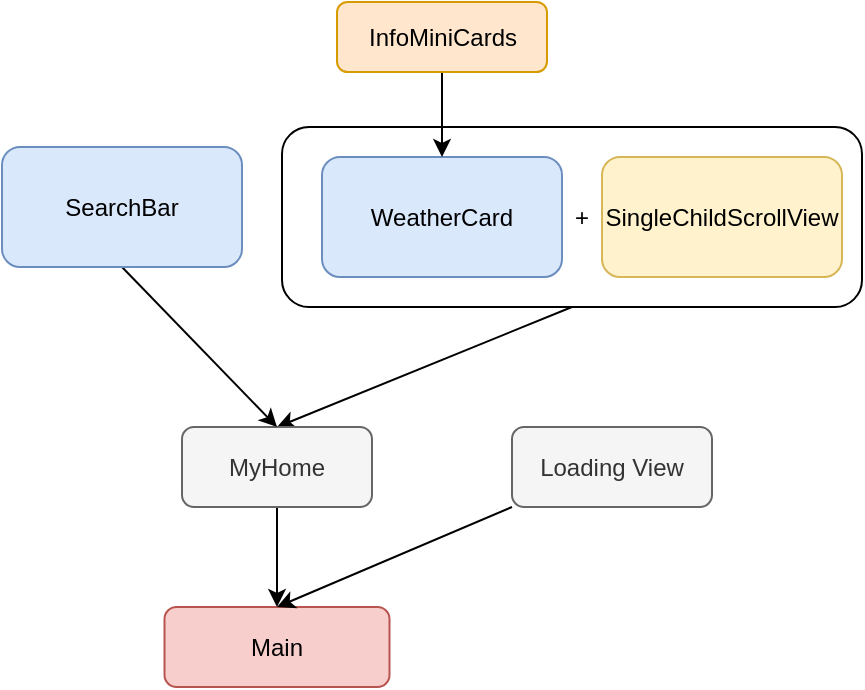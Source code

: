 <mxfile version="15.7.0" type="device" pages="3"><diagram id="Qxzm2kVi_gOfuQ_8NB81" name="Page-1"><mxGraphModel dx="860" dy="447" grid="1" gridSize="10" guides="1" tooltips="1" connect="1" arrows="1" fold="1" page="1" pageScale="1" pageWidth="850" pageHeight="1100" math="0" shadow="0"><root><mxCell id="0"/><mxCell id="1" parent="0"/><mxCell id="dlYSK_Hqyekll1McW6sh-9" style="edgeStyle=none;rounded=0;orthogonalLoop=1;jettySize=auto;html=1;exitX=0.5;exitY=1;exitDx=0;exitDy=0;entryX=0.5;entryY=0;entryDx=0;entryDy=0;" edge="1" parent="1" source="dlYSK_Hqyekll1McW6sh-8" target="dlYSK_Hqyekll1McW6sh-1"><mxGeometry relative="1" as="geometry"/></mxCell><mxCell id="dlYSK_Hqyekll1McW6sh-8" value="" style="rounded=1;whiteSpace=wrap;html=1;" vertex="1" parent="1"><mxGeometry x="280" y="162.5" width="290" height="90" as="geometry"/></mxCell><mxCell id="dlYSK_Hqyekll1McW6sh-11" style="edgeStyle=none;rounded=0;orthogonalLoop=1;jettySize=auto;html=1;exitX=0.5;exitY=1;exitDx=0;exitDy=0;" edge="1" parent="1" source="dlYSK_Hqyekll1McW6sh-1" target="dlYSK_Hqyekll1McW6sh-10"><mxGeometry relative="1" as="geometry"/></mxCell><mxCell id="dlYSK_Hqyekll1McW6sh-1" value="MyHome" style="rounded=1;whiteSpace=wrap;html=1;fillColor=#f5f5f5;strokeColor=#666666;fontColor=#333333;" vertex="1" parent="1"><mxGeometry x="230" y="312.5" width="95" height="40" as="geometry"/></mxCell><mxCell id="dlYSK_Hqyekll1McW6sh-5" style="rounded=0;orthogonalLoop=1;jettySize=auto;html=1;exitX=0.5;exitY=1;exitDx=0;exitDy=0;entryX=0.5;entryY=0;entryDx=0;entryDy=0;" edge="1" parent="1" source="dlYSK_Hqyekll1McW6sh-2" target="dlYSK_Hqyekll1McW6sh-1"><mxGeometry relative="1" as="geometry"/></mxCell><mxCell id="dlYSK_Hqyekll1McW6sh-2" value="SearchBar" style="rounded=1;whiteSpace=wrap;html=1;fillColor=#dae8fc;strokeColor=#6c8ebf;" vertex="1" parent="1"><mxGeometry x="140" y="172.5" width="120" height="60" as="geometry"/></mxCell><mxCell id="dlYSK_Hqyekll1McW6sh-3" value="WeatherCard" style="rounded=1;whiteSpace=wrap;html=1;fillColor=#dae8fc;strokeColor=#6c8ebf;" vertex="1" parent="1"><mxGeometry x="300" y="177.5" width="120" height="60" as="geometry"/></mxCell><mxCell id="dlYSK_Hqyekll1McW6sh-6" value="SingleChildScrollView" style="rounded=1;whiteSpace=wrap;html=1;fillColor=#fff2cc;strokeColor=#d6b656;" vertex="1" parent="1"><mxGeometry x="440" y="177.5" width="120" height="60" as="geometry"/></mxCell><mxCell id="dlYSK_Hqyekll1McW6sh-7" value="+" style="text;html=1;strokeColor=none;fillColor=none;align=center;verticalAlign=middle;whiteSpace=wrap;rounded=0;" vertex="1" parent="1"><mxGeometry x="400" y="192.5" width="60" height="30" as="geometry"/></mxCell><mxCell id="dlYSK_Hqyekll1McW6sh-10" value="Main" style="rounded=1;whiteSpace=wrap;html=1;fillColor=#f8cecc;strokeColor=#b85450;" vertex="1" parent="1"><mxGeometry x="221.25" y="402.5" width="112.5" height="40" as="geometry"/></mxCell><mxCell id="dlYSK_Hqyekll1McW6sh-13" style="edgeStyle=none;rounded=0;orthogonalLoop=1;jettySize=auto;html=1;exitX=0;exitY=1;exitDx=0;exitDy=0;entryX=0.5;entryY=0;entryDx=0;entryDy=0;" edge="1" parent="1" source="dlYSK_Hqyekll1McW6sh-12" target="dlYSK_Hqyekll1McW6sh-10"><mxGeometry relative="1" as="geometry"/></mxCell><mxCell id="dlYSK_Hqyekll1McW6sh-12" value="Loading View" style="rounded=1;whiteSpace=wrap;html=1;fillColor=#f5f5f5;fontColor=#333333;strokeColor=#666666;" vertex="1" parent="1"><mxGeometry x="395" y="312.5" width="100" height="40" as="geometry"/></mxCell><mxCell id="wsNrW6XiR5-G4m7vcn89-2" style="edgeStyle=none;rounded=0;orthogonalLoop=1;jettySize=auto;html=1;exitX=0.5;exitY=1;exitDx=0;exitDy=0;" edge="1" parent="1" source="wsNrW6XiR5-G4m7vcn89-1" target="dlYSK_Hqyekll1McW6sh-3"><mxGeometry relative="1" as="geometry"/></mxCell><mxCell id="wsNrW6XiR5-G4m7vcn89-1" value="InfoMiniCards" style="rounded=1;whiteSpace=wrap;html=1;fillColor=#ffe6cc;strokeColor=#d79b00;" vertex="1" parent="1"><mxGeometry x="307.5" y="100" width="105" height="35" as="geometry"/></mxCell></root></mxGraphModel></diagram><diagram id="8MG2_JidoDV7nVtR6mf-" name="Page-2"><mxGraphModel dx="731" dy="380" grid="1" gridSize="10" guides="1" tooltips="1" connect="1" arrows="1" fold="1" page="1" pageScale="1" pageWidth="850" pageHeight="1100" math="0" shadow="0"><root><mxCell id="sSxzQsqVoT-wuJIYcckb-0"/><mxCell id="sSxzQsqVoT-wuJIYcckb-1" parent="sSxzQsqVoT-wuJIYcckb-0"/><mxCell id="IwC9TRnRMey7thQaBI8U-27" style="edgeStyle=none;rounded=0;orthogonalLoop=1;jettySize=auto;html=1;exitX=0.5;exitY=1;exitDx=0;exitDy=0;" edge="1" parent="sSxzQsqVoT-wuJIYcckb-1" source="IwC9TRnRMey7thQaBI8U-12" target="IwC9TRnRMey7thQaBI8U-28"><mxGeometry relative="1" as="geometry"><mxPoint x="210" y="310" as="targetPoint"/></mxGeometry></mxCell><mxCell id="IwC9TRnRMey7thQaBI8U-12" value="CityNamesDataBaseConnection&lt;br&gt;&lt;i&gt;(cliente)&lt;/i&gt;" style="rounded=1;whiteSpace=wrap;html=1;fillColor=#fff2cc;strokeColor=#d6b656;" vertex="1" parent="sSxzQsqVoT-wuJIYcckb-1"><mxGeometry x="110" y="220" width="195" height="40" as="geometry"/></mxCell><mxCell id="IwC9TRnRMey7thQaBI8U-16" style="edgeStyle=none;rounded=0;orthogonalLoop=1;jettySize=auto;html=1;exitX=0.5;exitY=1;exitDx=0;exitDy=0;" edge="1" parent="sSxzQsqVoT-wuJIYcckb-1" source="IwC9TRnRMey7thQaBI8U-13" target="IwC9TRnRMey7thQaBI8U-12"><mxGeometry relative="1" as="geometry"/></mxCell><mxCell id="IwC9TRnRMey7thQaBI8U-13" value="CityInfo&lt;br&gt;&lt;i&gt;(Modelo)&lt;/i&gt;" style="rounded=1;whiteSpace=wrap;html=1;fillColor=#d5e8d4;strokeColor=#82b366;" vertex="1" parent="sSxzQsqVoT-wuJIYcckb-1"><mxGeometry x="167.5" y="170" width="80" height="30" as="geometry"/></mxCell><mxCell id="IwC9TRnRMey7thQaBI8U-22" style="edgeStyle=none;rounded=0;orthogonalLoop=1;jettySize=auto;html=1;exitX=0.5;exitY=1;exitDx=0;exitDy=0;entryX=0.5;entryY=0;entryDx=0;entryDy=0;" edge="1" parent="sSxzQsqVoT-wuJIYcckb-1" source="IwC9TRnRMey7thQaBI8U-18" target="IwC9TRnRMey7thQaBI8U-21"><mxGeometry relative="1" as="geometry"/></mxCell><mxCell id="IwC9TRnRMey7thQaBI8U-18" value="WeatherClient&lt;br&gt;&lt;i&gt;(cliente)&lt;/i&gt;" style="rounded=1;whiteSpace=wrap;html=1;fillColor=#fff2cc;strokeColor=#d6b656;" vertex="1" parent="sSxzQsqVoT-wuJIYcckb-1"><mxGeometry x="352.5" y="230" width="110" height="30" as="geometry"/></mxCell><mxCell id="IwC9TRnRMey7thQaBI8U-20" style="edgeStyle=none;rounded=0;orthogonalLoop=1;jettySize=auto;html=1;exitX=0.5;exitY=1;exitDx=0;exitDy=0;entryX=0.5;entryY=0;entryDx=0;entryDy=0;" edge="1" parent="sSxzQsqVoT-wuJIYcckb-1" source="IwC9TRnRMey7thQaBI8U-19" target="IwC9TRnRMey7thQaBI8U-18"><mxGeometry relative="1" as="geometry"/></mxCell><mxCell id="IwC9TRnRMey7thQaBI8U-19" value="WeatherInfo&lt;br&gt;&lt;i&gt;(modelo)&lt;/i&gt;" style="rounded=1;whiteSpace=wrap;html=1;fillColor=#d5e8d4;strokeColor=#82b366;" vertex="1" parent="sSxzQsqVoT-wuJIYcckb-1"><mxGeometry x="342.5" y="170" width="130" height="30" as="geometry"/></mxCell><mxCell id="IwC9TRnRMey7thQaBI8U-23" style="edgeStyle=none;rounded=0;orthogonalLoop=1;jettySize=auto;html=1;exitX=0.5;exitY=1;exitDx=0;exitDy=0;" edge="1" parent="sSxzQsqVoT-wuJIYcckb-1" source="IwC9TRnRMey7thQaBI8U-21" target="IwC9TRnRMey7thQaBI8U-24"><mxGeometry relative="1" as="geometry"><mxPoint x="410" y="350" as="targetPoint"/></mxGeometry></mxCell><mxCell id="IwC9TRnRMey7thQaBI8U-21" value="DataRepo&lt;br&gt;&lt;i&gt;(repositorio)&lt;/i&gt;" style="rounded=1;whiteSpace=wrap;html=1;fillColor=#f8cecc;strokeColor=#b85450;" vertex="1" parent="sSxzQsqVoT-wuJIYcckb-1"><mxGeometry x="351.25" y="280" width="112.5" height="35" as="geometry"/></mxCell><mxCell id="IwC9TRnRMey7thQaBI8U-25" style="edgeStyle=none;rounded=0;orthogonalLoop=1;jettySize=auto;html=1;exitX=0.5;exitY=1;exitDx=0;exitDy=0;" edge="1" parent="sSxzQsqVoT-wuJIYcckb-1" source="IwC9TRnRMey7thQaBI8U-24" target="IwC9TRnRMey7thQaBI8U-26"><mxGeometry relative="1" as="geometry"><mxPoint x="410" y="430" as="targetPoint"/></mxGeometry></mxCell><mxCell id="IwC9TRnRMey7thQaBI8U-24" value="WeatherReports" style="rounded=1;whiteSpace=wrap;html=1;fillColor=#f5f5f5;fontColor=#333333;strokeColor=#666666;" vertex="1" parent="sSxzQsqVoT-wuJIYcckb-1"><mxGeometry x="350" y="340" width="115" height="30" as="geometry"/></mxCell><mxCell id="IwC9TRnRMey7thQaBI8U-26" value="WeatherInfoController" style="rounded=1;whiteSpace=wrap;html=1;fillColor=#dae8fc;strokeColor=#6c8ebf;" vertex="1" parent="sSxzQsqVoT-wuJIYcckb-1"><mxGeometry x="340" y="400" width="135" height="30" as="geometry"/></mxCell><mxCell id="IwC9TRnRMey7thQaBI8U-29" style="edgeStyle=none;rounded=0;orthogonalLoop=1;jettySize=auto;html=1;exitX=1;exitY=0.5;exitDx=0;exitDy=0;entryX=0;entryY=0.5;entryDx=0;entryDy=0;" edge="1" parent="sSxzQsqVoT-wuJIYcckb-1" source="IwC9TRnRMey7thQaBI8U-28" target="IwC9TRnRMey7thQaBI8U-26"><mxGeometry relative="1" as="geometry"/></mxCell><mxCell id="IwC9TRnRMey7thQaBI8U-28" value="LikedCitiesController" style="rounded=1;whiteSpace=wrap;html=1;fillColor=#dae8fc;strokeColor=#6c8ebf;" vertex="1" parent="sSxzQsqVoT-wuJIYcckb-1"><mxGeometry x="150" y="400" width="115" height="30" as="geometry"/></mxCell></root></mxGraphModel></diagram><diagram id="PhpmABM6woXRaj0lt9QL" name="Page-3"><mxGraphModel dx="731" dy="380" grid="1" gridSize="10" guides="1" tooltips="1" connect="1" arrows="1" fold="1" page="1" pageScale="1" pageWidth="850" pageHeight="1100" math="0" shadow="0"><root><mxCell id="qcVbwbCjd-t7_qVUWYC7-0"/><mxCell id="qcVbwbCjd-t7_qVUWYC7-1" parent="qcVbwbCjd-t7_qVUWYC7-0"/><mxCell id="XuCyWim-qDz-MUNIp38y-0" style="edgeStyle=none;rounded=0;orthogonalLoop=1;jettySize=auto;html=1;exitX=0.5;exitY=1;exitDx=0;exitDy=0;entryX=0.5;entryY=0;entryDx=0;entryDy=0;" edge="1" parent="qcVbwbCjd-t7_qVUWYC7-1" source="XuCyWim-qDz-MUNIp38y-1" target="XuCyWim-qDz-MUNIp38y-3"><mxGeometry relative="1" as="geometry"/></mxCell><mxCell id="XuCyWim-qDz-MUNIp38y-1" value="" style="rounded=1;whiteSpace=wrap;html=1;" vertex="1" parent="qcVbwbCjd-t7_qVUWYC7-1"><mxGeometry x="220" y="392.5" width="290" height="90" as="geometry"/></mxCell><mxCell id="XuCyWim-qDz-MUNIp38y-2" style="edgeStyle=none;rounded=0;orthogonalLoop=1;jettySize=auto;html=1;exitX=0.5;exitY=1;exitDx=0;exitDy=0;" edge="1" parent="qcVbwbCjd-t7_qVUWYC7-1" source="XuCyWim-qDz-MUNIp38y-3" target="XuCyWim-qDz-MUNIp38y-9"><mxGeometry relative="1" as="geometry"/></mxCell><mxCell id="XuCyWim-qDz-MUNIp38y-3" value="MyHome" style="rounded=1;whiteSpace=wrap;html=1;fillColor=#f5f5f5;strokeColor=#666666;fontColor=#333333;" vertex="1" parent="qcVbwbCjd-t7_qVUWYC7-1"><mxGeometry x="170" y="542.5" width="95" height="40" as="geometry"/></mxCell><mxCell id="XuCyWim-qDz-MUNIp38y-4" style="rounded=0;orthogonalLoop=1;jettySize=auto;html=1;exitX=0.5;exitY=1;exitDx=0;exitDy=0;entryX=0.5;entryY=0;entryDx=0;entryDy=0;" edge="1" parent="qcVbwbCjd-t7_qVUWYC7-1" source="XuCyWim-qDz-MUNIp38y-5" target="XuCyWim-qDz-MUNIp38y-3"><mxGeometry relative="1" as="geometry"/></mxCell><mxCell id="XuCyWim-qDz-MUNIp38y-5" value="SearchBar" style="rounded=1;whiteSpace=wrap;html=1;fillColor=#dae8fc;strokeColor=#6c8ebf;" vertex="1" parent="qcVbwbCjd-t7_qVUWYC7-1"><mxGeometry x="80" y="402.5" width="120" height="60" as="geometry"/></mxCell><mxCell id="XuCyWim-qDz-MUNIp38y-6" value="WeatherCard" style="rounded=1;whiteSpace=wrap;html=1;fillColor=#dae8fc;strokeColor=#6c8ebf;" vertex="1" parent="qcVbwbCjd-t7_qVUWYC7-1"><mxGeometry x="240" y="407.5" width="120" height="60" as="geometry"/></mxCell><mxCell id="XuCyWim-qDz-MUNIp38y-7" value="SingleChildScrollView" style="rounded=1;whiteSpace=wrap;html=1;fillColor=#fff2cc;strokeColor=#d6b656;" vertex="1" parent="qcVbwbCjd-t7_qVUWYC7-1"><mxGeometry x="380" y="407.5" width="120" height="60" as="geometry"/></mxCell><mxCell id="XuCyWim-qDz-MUNIp38y-8" value="+" style="text;html=1;strokeColor=none;fillColor=none;align=center;verticalAlign=middle;whiteSpace=wrap;rounded=0;" vertex="1" parent="qcVbwbCjd-t7_qVUWYC7-1"><mxGeometry x="340" y="422.5" width="60" height="30" as="geometry"/></mxCell><mxCell id="XuCyWim-qDz-MUNIp38y-9" value="Main" style="rounded=1;whiteSpace=wrap;html=1;fillColor=#f8cecc;strokeColor=#b85450;" vertex="1" parent="qcVbwbCjd-t7_qVUWYC7-1"><mxGeometry x="161.25" y="632.5" width="112.5" height="40" as="geometry"/></mxCell><mxCell id="XuCyWim-qDz-MUNIp38y-10" style="edgeStyle=none;rounded=0;orthogonalLoop=1;jettySize=auto;html=1;exitX=0;exitY=1;exitDx=0;exitDy=0;entryX=0.5;entryY=0;entryDx=0;entryDy=0;" edge="1" parent="qcVbwbCjd-t7_qVUWYC7-1" source="XuCyWim-qDz-MUNIp38y-11" target="XuCyWim-qDz-MUNIp38y-9"><mxGeometry relative="1" as="geometry"/></mxCell><mxCell id="XuCyWim-qDz-MUNIp38y-11" value="Loading View" style="rounded=1;whiteSpace=wrap;html=1;fillColor=#f5f5f5;fontColor=#333333;strokeColor=#666666;" vertex="1" parent="qcVbwbCjd-t7_qVUWYC7-1"><mxGeometry x="335" y="542.5" width="100" height="40" as="geometry"/></mxCell><mxCell id="XuCyWim-qDz-MUNIp38y-13" style="edgeStyle=none;rounded=0;orthogonalLoop=1;jettySize=auto;html=1;exitX=0.5;exitY=1;exitDx=0;exitDy=0;" edge="1" parent="qcVbwbCjd-t7_qVUWYC7-1" source="XuCyWim-qDz-MUNIp38y-14" target="XuCyWim-qDz-MUNIp38y-6"><mxGeometry relative="1" as="geometry"/></mxCell><mxCell id="XuCyWim-qDz-MUNIp38y-14" value="InfoMiniCards" style="rounded=1;whiteSpace=wrap;html=1;fillColor=#ffe6cc;strokeColor=#d79b00;" vertex="1" parent="qcVbwbCjd-t7_qVUWYC7-1"><mxGeometry x="247.5" y="330" width="105" height="35" as="geometry"/></mxCell><mxCell id="XuCyWim-qDz-MUNIp38y-15" value="" style="group" vertex="1" connectable="0" parent="qcVbwbCjd-t7_qVUWYC7-1"><mxGeometry x="120" y="70" width="380" height="220" as="geometry"/></mxCell><mxCell id="480q_8kev9INGA9iqWN4-1" value="CityNamesDataBaseConnection&lt;br&gt;&lt;i&gt;(cliente)&lt;/i&gt;" style="rounded=1;whiteSpace=wrap;html=1;fillColor=#fff2cc;strokeColor=#d6b656;" vertex="1" parent="XuCyWim-qDz-MUNIp38y-15"><mxGeometry y="42.308" width="203.014" height="33.846" as="geometry"/></mxCell><mxCell id="480q_8kev9INGA9iqWN4-2" style="edgeStyle=none;rounded=0;orthogonalLoop=1;jettySize=auto;html=1;exitX=0.5;exitY=1;exitDx=0;exitDy=0;" edge="1" parent="XuCyWim-qDz-MUNIp38y-15" source="480q_8kev9INGA9iqWN4-3" target="480q_8kev9INGA9iqWN4-1"><mxGeometry relative="1" as="geometry"/></mxCell><mxCell id="480q_8kev9INGA9iqWN4-3" value="CityInfo&lt;br&gt;&lt;i&gt;(Modelo)&lt;/i&gt;" style="rounded=1;whiteSpace=wrap;html=1;fillColor=#d5e8d4;strokeColor=#82b366;" vertex="1" parent="XuCyWim-qDz-MUNIp38y-15"><mxGeometry x="59.863" width="82.767" height="25.385" as="geometry"/></mxCell><mxCell id="480q_8kev9INGA9iqWN4-5" value="WeatherClient&lt;br&gt;&lt;i&gt;(cliente)&lt;/i&gt;" style="rounded=1;whiteSpace=wrap;html=1;fillColor=#fff2cc;strokeColor=#d6b656;" vertex="1" parent="XuCyWim-qDz-MUNIp38y-15"><mxGeometry x="252.466" y="50.769" width="114.521" height="25.385" as="geometry"/></mxCell><mxCell id="480q_8kev9INGA9iqWN4-6" style="edgeStyle=none;rounded=0;orthogonalLoop=1;jettySize=auto;html=1;exitX=0.5;exitY=1;exitDx=0;exitDy=0;entryX=0.5;entryY=0;entryDx=0;entryDy=0;" edge="1" parent="XuCyWim-qDz-MUNIp38y-15" source="480q_8kev9INGA9iqWN4-7" target="480q_8kev9INGA9iqWN4-5"><mxGeometry relative="1" as="geometry"/></mxCell><mxCell id="480q_8kev9INGA9iqWN4-7" value="WeatherInfo&lt;br&gt;&lt;i&gt;(modelo)&lt;/i&gt;" style="rounded=1;whiteSpace=wrap;html=1;fillColor=#d5e8d4;strokeColor=#82b366;" vertex="1" parent="XuCyWim-qDz-MUNIp38y-15"><mxGeometry x="242.055" width="135.342" height="25.385" as="geometry"/></mxCell><mxCell id="480q_8kev9INGA9iqWN4-9" value="DataRepo&lt;br&gt;&lt;i&gt;(repositorio)&lt;/i&gt;" style="rounded=1;whiteSpace=wrap;html=1;fillColor=#f8cecc;strokeColor=#b85450;" vertex="1" parent="XuCyWim-qDz-MUNIp38y-15"><mxGeometry x="251.164" y="93.077" width="117.123" height="29.615" as="geometry"/></mxCell><mxCell id="480q_8kev9INGA9iqWN4-4" style="edgeStyle=none;rounded=0;orthogonalLoop=1;jettySize=auto;html=1;exitX=0.5;exitY=1;exitDx=0;exitDy=0;entryX=0.5;entryY=0;entryDx=0;entryDy=0;" edge="1" parent="XuCyWim-qDz-MUNIp38y-15" source="480q_8kev9INGA9iqWN4-5" target="480q_8kev9INGA9iqWN4-9"><mxGeometry relative="1" as="geometry"/></mxCell><mxCell id="480q_8kev9INGA9iqWN4-11" value="WeatherReports" style="rounded=1;whiteSpace=wrap;html=1;fillColor=#f5f5f5;fontColor=#333333;strokeColor=#666666;" vertex="1" parent="XuCyWim-qDz-MUNIp38y-15"><mxGeometry x="249.863" y="143.846" width="119.726" height="25.385" as="geometry"/></mxCell><mxCell id="480q_8kev9INGA9iqWN4-8" style="edgeStyle=none;rounded=0;orthogonalLoop=1;jettySize=auto;html=1;exitX=0.5;exitY=1;exitDx=0;exitDy=0;" edge="1" parent="XuCyWim-qDz-MUNIp38y-15" source="480q_8kev9INGA9iqWN4-9" target="480q_8kev9INGA9iqWN4-11"><mxGeometry relative="1" as="geometry"><mxPoint x="312.329" y="152.308" as="targetPoint"/></mxGeometry></mxCell><mxCell id="480q_8kev9INGA9iqWN4-12" value="WeatherInfoController" style="rounded=1;whiteSpace=wrap;html=1;fillColor=#dae8fc;strokeColor=#6c8ebf;" vertex="1" parent="XuCyWim-qDz-MUNIp38y-15"><mxGeometry x="239.452" y="194.615" width="140.548" height="25.385" as="geometry"/></mxCell><mxCell id="480q_8kev9INGA9iqWN4-10" style="edgeStyle=none;rounded=0;orthogonalLoop=1;jettySize=auto;html=1;exitX=0.5;exitY=1;exitDx=0;exitDy=0;" edge="1" parent="XuCyWim-qDz-MUNIp38y-15" source="480q_8kev9INGA9iqWN4-11" target="480q_8kev9INGA9iqWN4-12"><mxGeometry relative="1" as="geometry"><mxPoint x="312.329" y="220.0" as="targetPoint"/></mxGeometry></mxCell><mxCell id="480q_8kev9INGA9iqWN4-13" style="edgeStyle=none;rounded=0;orthogonalLoop=1;jettySize=auto;html=1;exitX=1;exitY=0.5;exitDx=0;exitDy=0;entryX=0;entryY=0.5;entryDx=0;entryDy=0;" edge="1" parent="XuCyWim-qDz-MUNIp38y-15" source="480q_8kev9INGA9iqWN4-14" target="480q_8kev9INGA9iqWN4-12"><mxGeometry relative="1" as="geometry"/></mxCell><mxCell id="480q_8kev9INGA9iqWN4-14" value="LikedCitiesController" style="rounded=1;whiteSpace=wrap;html=1;fillColor=#dae8fc;strokeColor=#6c8ebf;" vertex="1" parent="XuCyWim-qDz-MUNIp38y-15"><mxGeometry x="41.644" y="194.615" width="119.726" height="25.385" as="geometry"/></mxCell><mxCell id="480q_8kev9INGA9iqWN4-0" style="edgeStyle=none;rounded=0;orthogonalLoop=1;jettySize=auto;html=1;exitX=0.5;exitY=1;exitDx=0;exitDy=0;" edge="1" parent="XuCyWim-qDz-MUNIp38y-15" source="480q_8kev9INGA9iqWN4-1" target="480q_8kev9INGA9iqWN4-14"><mxGeometry relative="1" as="geometry"><mxPoint x="104.11" y="118.462" as="targetPoint"/></mxGeometry></mxCell><mxCell id="XuCyWim-qDz-MUNIp38y-16" style="edgeStyle=orthogonalEdgeStyle;rounded=0;orthogonalLoop=1;jettySize=auto;html=1;exitX=0;exitY=0.5;exitDx=0;exitDy=0;fillColor=#f8cecc;strokeColor=#b85450;dashed=1;" edge="1" parent="qcVbwbCjd-t7_qVUWYC7-1" source="480q_8kev9INGA9iqWN4-1" target="XuCyWim-qDz-MUNIp38y-5"><mxGeometry relative="1" as="geometry"><Array as="points"><mxPoint x="40" y="129"/><mxPoint x="40" y="433"/></Array></mxGeometry></mxCell><mxCell id="XuCyWim-qDz-MUNIp38y-18" style="edgeStyle=orthogonalEdgeStyle;rounded=0;orthogonalLoop=1;jettySize=auto;html=1;exitX=0.5;exitY=1;exitDx=0;exitDy=0;entryX=1;entryY=0.5;entryDx=0;entryDy=0;curved=1;dashed=1;fillColor=#f8cecc;strokeColor=#b85450;" edge="1" parent="qcVbwbCjd-t7_qVUWYC7-1" source="480q_8kev9INGA9iqWN4-12" target="XuCyWim-qDz-MUNIp38y-3"><mxGeometry relative="1" as="geometry"><Array as="points"><mxPoint x="560" y="290"/><mxPoint x="560" y="530"/><mxPoint x="310" y="530"/><mxPoint x="310" y="563"/></Array></mxGeometry></mxCell><mxCell id="XuCyWim-qDz-MUNIp38y-19" style="edgeStyle=orthogonalEdgeStyle;curved=1;rounded=0;orthogonalLoop=1;jettySize=auto;html=1;exitX=0.5;exitY=1;exitDx=0;exitDy=0;dashed=1;entryX=0.75;entryY=0;entryDx=0;entryDy=0;fillColor=#f8cecc;strokeColor=#b85450;" edge="1" parent="qcVbwbCjd-t7_qVUWYC7-1" source="480q_8kev9INGA9iqWN4-12" target="XuCyWim-qDz-MUNIp38y-6"><mxGeometry relative="1" as="geometry"><mxPoint x="500" y="370" as="targetPoint"/><Array as="points"><mxPoint x="430" y="370"/><mxPoint x="330" y="370"/></Array></mxGeometry></mxCell></root></mxGraphModel></diagram></mxfile>